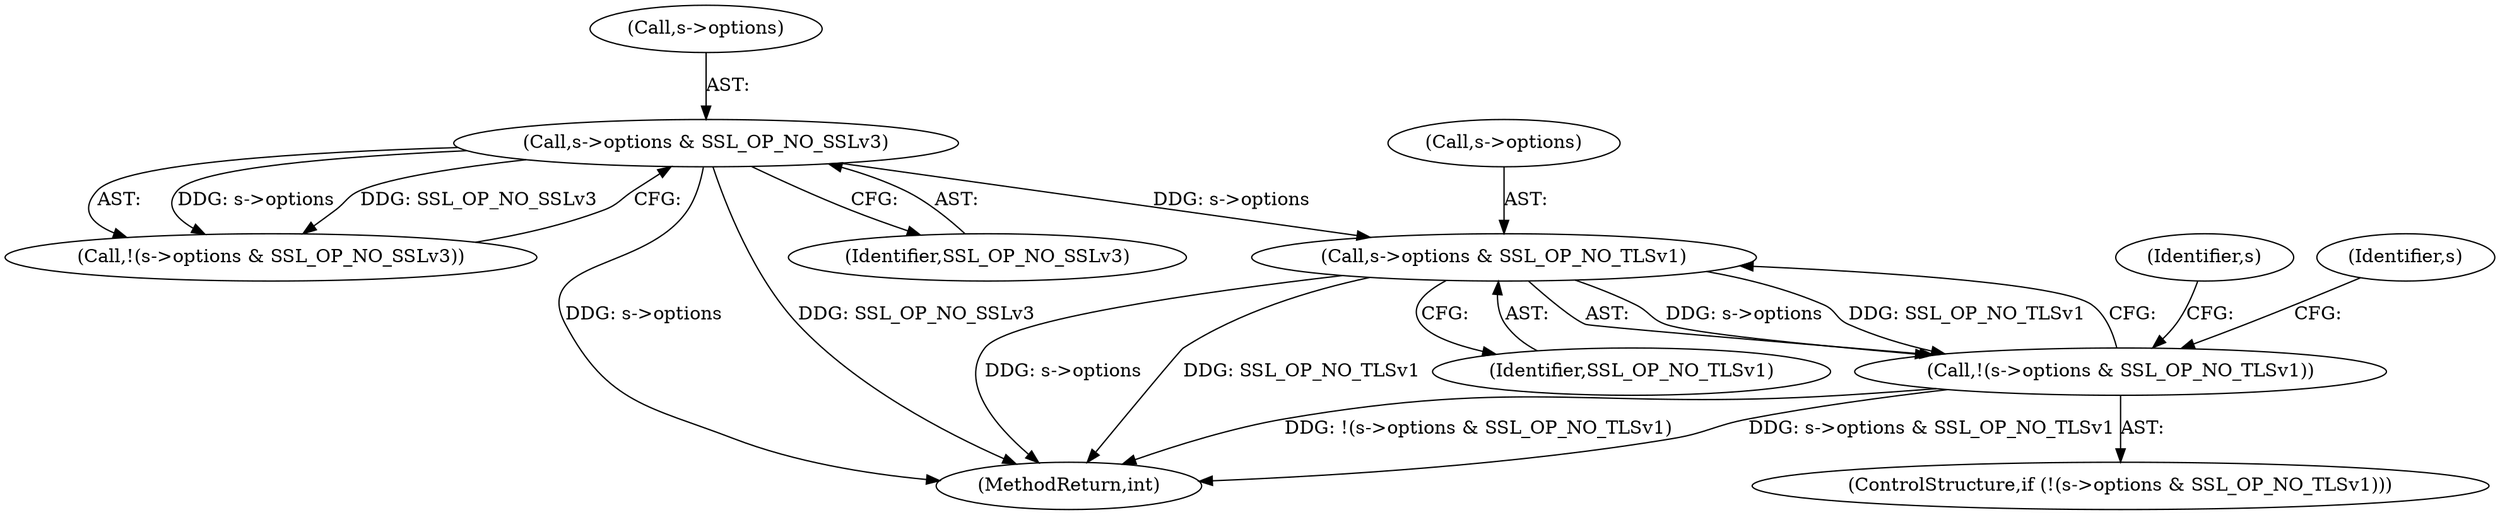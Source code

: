 digraph "0_openssl_26a59d9b46574e457870197dffa802871b4c8fc7_0@pointer" {
"1000615" [label="(Call,s->options & SSL_OP_NO_TLSv1)"];
"1000598" [label="(Call,s->options & SSL_OP_NO_SSLv3)"];
"1000614" [label="(Call,!(s->options & SSL_OP_NO_TLSv1))"];
"1000616" [label="(Call,s->options)"];
"1000614" [label="(Call,!(s->options & SSL_OP_NO_TLSv1))"];
"1000623" [label="(Identifier,s)"];
"1000615" [label="(Call,s->options & SSL_OP_NO_TLSv1)"];
"1000689" [label="(Identifier,s)"];
"1000597" [label="(Call,!(s->options & SSL_OP_NO_SSLv3))"];
"1001252" [label="(MethodReturn,int)"];
"1000599" [label="(Call,s->options)"];
"1000613" [label="(ControlStructure,if (!(s->options & SSL_OP_NO_TLSv1)))"];
"1000598" [label="(Call,s->options & SSL_OP_NO_SSLv3)"];
"1000619" [label="(Identifier,SSL_OP_NO_TLSv1)"];
"1000602" [label="(Identifier,SSL_OP_NO_SSLv3)"];
"1000615" -> "1000614"  [label="AST: "];
"1000615" -> "1000619"  [label="CFG: "];
"1000616" -> "1000615"  [label="AST: "];
"1000619" -> "1000615"  [label="AST: "];
"1000614" -> "1000615"  [label="CFG: "];
"1000615" -> "1001252"  [label="DDG: s->options"];
"1000615" -> "1001252"  [label="DDG: SSL_OP_NO_TLSv1"];
"1000615" -> "1000614"  [label="DDG: s->options"];
"1000615" -> "1000614"  [label="DDG: SSL_OP_NO_TLSv1"];
"1000598" -> "1000615"  [label="DDG: s->options"];
"1000598" -> "1000597"  [label="AST: "];
"1000598" -> "1000602"  [label="CFG: "];
"1000599" -> "1000598"  [label="AST: "];
"1000602" -> "1000598"  [label="AST: "];
"1000597" -> "1000598"  [label="CFG: "];
"1000598" -> "1001252"  [label="DDG: s->options"];
"1000598" -> "1001252"  [label="DDG: SSL_OP_NO_SSLv3"];
"1000598" -> "1000597"  [label="DDG: s->options"];
"1000598" -> "1000597"  [label="DDG: SSL_OP_NO_SSLv3"];
"1000614" -> "1000613"  [label="AST: "];
"1000623" -> "1000614"  [label="CFG: "];
"1000689" -> "1000614"  [label="CFG: "];
"1000614" -> "1001252"  [label="DDG: !(s->options & SSL_OP_NO_TLSv1)"];
"1000614" -> "1001252"  [label="DDG: s->options & SSL_OP_NO_TLSv1"];
}

